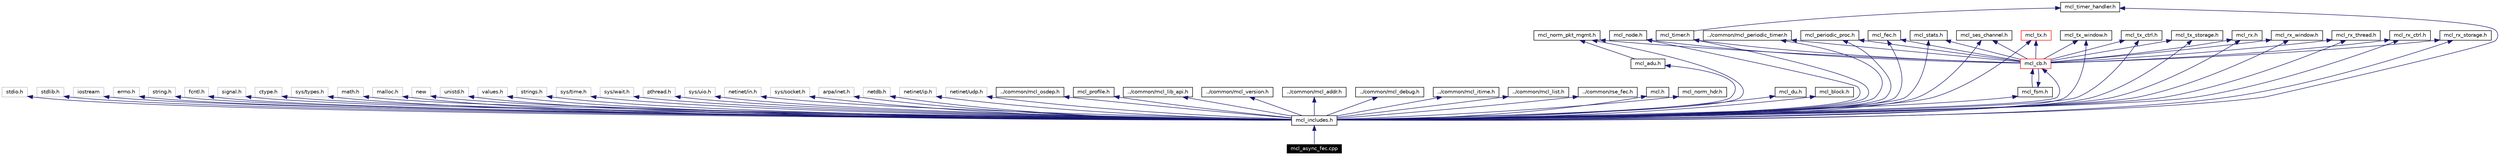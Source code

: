digraph G
{
  edge [fontname="Helvetica",fontsize=10,labelfontname="Helvetica",labelfontsize=10];
  node [fontname="Helvetica",fontsize=10,shape=record];
  Node466 [label="mcl_async_fec.cpp",height=0.2,width=0.4,color="white", fillcolor="black", style="filled" fontcolor="white"];
  Node467 -> Node466 [dir=back,color="midnightblue",fontsize=10,style="solid",fontname="Helvetica"];
  Node467 [label="mcl_includes.h",height=0.2,width=0.4,color="black",URL="$mcl__includes_8h.html"];
  Node468 -> Node467 [dir=back,color="midnightblue",fontsize=10,style="solid",fontname="Helvetica"];
  Node468 [label="stdio.h",height=0.2,width=0.4,color="grey75"];
  Node469 -> Node467 [dir=back,color="midnightblue",fontsize=10,style="solid",fontname="Helvetica"];
  Node469 [label="stdlib.h",height=0.2,width=0.4,color="grey75"];
  Node470 -> Node467 [dir=back,color="midnightblue",fontsize=10,style="solid",fontname="Helvetica"];
  Node470 [label="iostream",height=0.2,width=0.4,color="grey75"];
  Node471 -> Node467 [dir=back,color="midnightblue",fontsize=10,style="solid",fontname="Helvetica"];
  Node471 [label="errno.h",height=0.2,width=0.4,color="grey75"];
  Node472 -> Node467 [dir=back,color="midnightblue",fontsize=10,style="solid",fontname="Helvetica"];
  Node472 [label="string.h",height=0.2,width=0.4,color="grey75"];
  Node473 -> Node467 [dir=back,color="midnightblue",fontsize=10,style="solid",fontname="Helvetica"];
  Node473 [label="fcntl.h",height=0.2,width=0.4,color="grey75"];
  Node474 -> Node467 [dir=back,color="midnightblue",fontsize=10,style="solid",fontname="Helvetica"];
  Node474 [label="signal.h",height=0.2,width=0.4,color="grey75"];
  Node475 -> Node467 [dir=back,color="midnightblue",fontsize=10,style="solid",fontname="Helvetica"];
  Node475 [label="ctype.h",height=0.2,width=0.4,color="grey75"];
  Node476 -> Node467 [dir=back,color="midnightblue",fontsize=10,style="solid",fontname="Helvetica"];
  Node476 [label="sys/types.h",height=0.2,width=0.4,color="grey75"];
  Node477 -> Node467 [dir=back,color="midnightblue",fontsize=10,style="solid",fontname="Helvetica"];
  Node477 [label="math.h",height=0.2,width=0.4,color="grey75"];
  Node478 -> Node467 [dir=back,color="midnightblue",fontsize=10,style="solid",fontname="Helvetica"];
  Node478 [label="malloc.h",height=0.2,width=0.4,color="grey75"];
  Node479 -> Node467 [dir=back,color="midnightblue",fontsize=10,style="solid",fontname="Helvetica"];
  Node479 [label="new",height=0.2,width=0.4,color="grey75"];
  Node480 -> Node467 [dir=back,color="midnightblue",fontsize=10,style="solid",fontname="Helvetica"];
  Node480 [label="unistd.h",height=0.2,width=0.4,color="grey75"];
  Node481 -> Node467 [dir=back,color="midnightblue",fontsize=10,style="solid",fontname="Helvetica"];
  Node481 [label="values.h",height=0.2,width=0.4,color="grey75"];
  Node482 -> Node467 [dir=back,color="midnightblue",fontsize=10,style="solid",fontname="Helvetica"];
  Node482 [label="strings.h",height=0.2,width=0.4,color="grey75"];
  Node483 -> Node467 [dir=back,color="midnightblue",fontsize=10,style="solid",fontname="Helvetica"];
  Node483 [label="sys/time.h",height=0.2,width=0.4,color="grey75"];
  Node484 -> Node467 [dir=back,color="midnightblue",fontsize=10,style="solid",fontname="Helvetica"];
  Node484 [label="sys/wait.h",height=0.2,width=0.4,color="grey75"];
  Node485 -> Node467 [dir=back,color="midnightblue",fontsize=10,style="solid",fontname="Helvetica"];
  Node485 [label="pthread.h",height=0.2,width=0.4,color="grey75"];
  Node486 -> Node467 [dir=back,color="midnightblue",fontsize=10,style="solid",fontname="Helvetica"];
  Node486 [label="sys/uio.h",height=0.2,width=0.4,color="grey75"];
  Node487 -> Node467 [dir=back,color="midnightblue",fontsize=10,style="solid",fontname="Helvetica"];
  Node487 [label="netinet/in.h",height=0.2,width=0.4,color="grey75"];
  Node488 -> Node467 [dir=back,color="midnightblue",fontsize=10,style="solid",fontname="Helvetica"];
  Node488 [label="sys/socket.h",height=0.2,width=0.4,color="grey75"];
  Node489 -> Node467 [dir=back,color="midnightblue",fontsize=10,style="solid",fontname="Helvetica"];
  Node489 [label="arpa/inet.h",height=0.2,width=0.4,color="grey75"];
  Node490 -> Node467 [dir=back,color="midnightblue",fontsize=10,style="solid",fontname="Helvetica"];
  Node490 [label="netdb.h",height=0.2,width=0.4,color="grey75"];
  Node491 -> Node467 [dir=back,color="midnightblue",fontsize=10,style="solid",fontname="Helvetica"];
  Node491 [label="netinet/ip.h",height=0.2,width=0.4,color="grey75"];
  Node492 -> Node467 [dir=back,color="midnightblue",fontsize=10,style="solid",fontname="Helvetica"];
  Node492 [label="netinet/udp.h",height=0.2,width=0.4,color="grey75"];
  Node493 -> Node467 [dir=back,color="midnightblue",fontsize=10,style="solid",fontname="Helvetica"];
  Node493 [label="../common/mcl_osdep.h",height=0.2,width=0.4,color="black",URL="$mcl__osdep_8h.html"];
  Node494 -> Node467 [dir=back,color="midnightblue",fontsize=10,style="solid",fontname="Helvetica"];
  Node494 [label="mcl_profile.h",height=0.2,width=0.4,color="black",URL="$mcl__profile_8h.html"];
  Node495 -> Node467 [dir=back,color="midnightblue",fontsize=10,style="solid",fontname="Helvetica"];
  Node495 [label="../common/mcl_lib_api.h",height=0.2,width=0.4,color="black",URL="$mcl__lib__api_8h.html"];
  Node496 -> Node467 [dir=back,color="midnightblue",fontsize=10,style="solid",fontname="Helvetica"];
  Node496 [label="../common/mcl_version.h",height=0.2,width=0.4,color="black",URL="$mcl__version_8h.html"];
  Node497 -> Node467 [dir=back,color="midnightblue",fontsize=10,style="solid",fontname="Helvetica"];
  Node497 [label="../common/mcl_addr.h",height=0.2,width=0.4,color="black",URL="$mcl__addr_8h.html"];
  Node498 -> Node467 [dir=back,color="midnightblue",fontsize=10,style="solid",fontname="Helvetica"];
  Node498 [label="../common/mcl_debug.h",height=0.2,width=0.4,color="black",URL="$mcl__debug_8h.html"];
  Node499 -> Node467 [dir=back,color="midnightblue",fontsize=10,style="solid",fontname="Helvetica"];
  Node499 [label="../common/mcl_itime.h",height=0.2,width=0.4,color="black",URL="$mcl__itime_8h.html"];
  Node500 -> Node467 [dir=back,color="midnightblue",fontsize=10,style="solid",fontname="Helvetica"];
  Node500 [label="../common/mcl_list.h",height=0.2,width=0.4,color="black",URL="$mcl__list_8h.html"];
  Node501 -> Node467 [dir=back,color="midnightblue",fontsize=10,style="solid",fontname="Helvetica"];
  Node501 [label="../common/rse_fec.h",height=0.2,width=0.4,color="black",URL="$rse__fec_8h.html"];
  Node502 -> Node467 [dir=back,color="midnightblue",fontsize=10,style="solid",fontname="Helvetica"];
  Node502 [label="mcl.h",height=0.2,width=0.4,color="black",URL="$mcl_8h.html"];
  Node503 -> Node467 [dir=back,color="midnightblue",fontsize=10,style="solid",fontname="Helvetica"];
  Node503 [label="mcl_norm_hdr.h",height=0.2,width=0.4,color="black",URL="$mcl__norm__hdr_8h.html"];
  Node504 -> Node467 [dir=back,color="midnightblue",fontsize=10,style="solid",fontname="Helvetica"];
  Node504 [label="mcl_adu.h",height=0.2,width=0.4,color="black",URL="$mcl__adu_8h.html"];
  Node505 -> Node504 [dir=back,color="midnightblue",fontsize=10,style="solid",fontname="Helvetica"];
  Node505 [label="mcl_norm_pkt_mgmt.h",height=0.2,width=0.4,color="black",URL="$mcl__norm__pkt__mgmt_8h.html"];
  Node506 -> Node467 [dir=back,color="midnightblue",fontsize=10,style="solid",fontname="Helvetica"];
  Node506 [label="mcl_du.h",height=0.2,width=0.4,color="black",URL="$mcl__du_8h.html"];
  Node507 -> Node467 [dir=back,color="midnightblue",fontsize=10,style="solid",fontname="Helvetica"];
  Node507 [label="mcl_block.h",height=0.2,width=0.4,color="black",URL="$mcl__block_8h.html"];
  Node508 -> Node467 [dir=back,color="midnightblue",fontsize=10,style="solid",fontname="Helvetica"];
  Node508 [label="mcl_cb.h",height=0.2,width=0.4,color="red",URL="$mcl__cb_8h.html"];
  Node509 -> Node508 [dir=back,color="midnightblue",fontsize=10,style="solid",fontname="Helvetica"];
  Node509 [label="mcl_node.h",height=0.2,width=0.4,color="black",URL="$mcl__node_8h.html"];
  Node510 -> Node508 [dir=back,color="midnightblue",fontsize=10,style="solid",fontname="Helvetica"];
  Node510 [label="mcl_fsm.h",height=0.2,width=0.4,color="black",URL="$mcl__fsm_8h.html"];
  Node508 -> Node510 [dir=back,color="midnightblue",fontsize=10,style="solid",fontname="Helvetica"];
  Node511 -> Node508 [dir=back,color="midnightblue",fontsize=10,style="solid",fontname="Helvetica"];
  Node511 [label="mcl_timer.h",height=0.2,width=0.4,color="black",URL="$mcl__timer_8h.html"];
  Node512 -> Node511 [dir=back,color="midnightblue",fontsize=10,style="solid",fontname="Helvetica"];
  Node512 [label="mcl_timer_handler.h",height=0.2,width=0.4,color="black",URL="$mcl__timer__handler_8h.html"];
  Node513 -> Node508 [dir=back,color="midnightblue",fontsize=10,style="solid",fontname="Helvetica"];
  Node513 [label="../common/mcl_periodic_timer.h",height=0.2,width=0.4,color="black",URL="$mcl__periodic__timer_8h.html"];
  Node514 -> Node508 [dir=back,color="midnightblue",fontsize=10,style="solid",fontname="Helvetica"];
  Node514 [label="mcl_periodic_proc.h",height=0.2,width=0.4,color="black",URL="$mcl__periodic__proc_8h.html"];
  Node515 -> Node508 [dir=back,color="midnightblue",fontsize=10,style="solid",fontname="Helvetica"];
  Node515 [label="mcl_fec.h",height=0.2,width=0.4,color="black",URL="$mcl__fec_8h.html"];
  Node516 -> Node508 [dir=back,color="midnightblue",fontsize=10,style="solid",fontname="Helvetica"];
  Node516 [label="mcl_stats.h",height=0.2,width=0.4,color="black",URL="$mcl__stats_8h.html"];
  Node517 -> Node508 [dir=back,color="midnightblue",fontsize=10,style="solid",fontname="Helvetica"];
  Node517 [label="mcl_ses_channel.h",height=0.2,width=0.4,color="black",URL="$mcl__ses__channel_8h.html"];
  Node505 -> Node508 [dir=back,color="midnightblue",fontsize=10,style="solid",fontname="Helvetica"];
  Node518 -> Node508 [dir=back,color="midnightblue",fontsize=10,style="solid",fontname="Helvetica"];
  Node518 [label="mcl_tx.h",height=0.2,width=0.4,color="red",URL="$mcl__tx_8h.html"];
  Node520 -> Node508 [dir=back,color="midnightblue",fontsize=10,style="solid",fontname="Helvetica"];
  Node520 [label="mcl_tx_window.h",height=0.2,width=0.4,color="black",URL="$mcl__tx__window_8h.html"];
  Node521 -> Node508 [dir=back,color="midnightblue",fontsize=10,style="solid",fontname="Helvetica"];
  Node521 [label="mcl_tx_ctrl.h",height=0.2,width=0.4,color="black",URL="$mcl__tx__ctrl_8h.html"];
  Node522 -> Node508 [dir=back,color="midnightblue",fontsize=10,style="solid",fontname="Helvetica"];
  Node522 [label="mcl_tx_storage.h",height=0.2,width=0.4,color="black",URL="$mcl__tx__storage_8h.html"];
  Node524 -> Node508 [dir=back,color="midnightblue",fontsize=10,style="solid",fontname="Helvetica"];
  Node524 [label="mcl_rx.h",height=0.2,width=0.4,color="black",URL="$mcl__rx_8h.html"];
  Node525 -> Node508 [dir=back,color="midnightblue",fontsize=10,style="solid",fontname="Helvetica"];
  Node525 [label="mcl_rx_window.h",height=0.2,width=0.4,color="black",URL="$mcl__rx__window_8h.html"];
  Node526 -> Node508 [dir=back,color="midnightblue",fontsize=10,style="solid",fontname="Helvetica"];
  Node526 [label="mcl_rx_thread.h",height=0.2,width=0.4,color="black",URL="$mcl__rx__thread_8h.html"];
  Node527 -> Node508 [dir=back,color="midnightblue",fontsize=10,style="solid",fontname="Helvetica"];
  Node527 [label="mcl_rx_ctrl.h",height=0.2,width=0.4,color="black",URL="$mcl__rx__ctrl_8h.html"];
  Node528 -> Node508 [dir=back,color="midnightblue",fontsize=10,style="solid",fontname="Helvetica"];
  Node528 [label="mcl_rx_storage.h",height=0.2,width=0.4,color="black",URL="$mcl__rx__storage_8h.html"];
  Node509 -> Node467 [dir=back,color="midnightblue",fontsize=10,style="solid",fontname="Helvetica"];
  Node510 -> Node467 [dir=back,color="midnightblue",fontsize=10,style="solid",fontname="Helvetica"];
  Node512 -> Node467 [dir=back,color="midnightblue",fontsize=10,style="solid",fontname="Helvetica"];
  Node511 -> Node467 [dir=back,color="midnightblue",fontsize=10,style="solid",fontname="Helvetica"];
  Node513 -> Node467 [dir=back,color="midnightblue",fontsize=10,style="solid",fontname="Helvetica"];
  Node514 -> Node467 [dir=back,color="midnightblue",fontsize=10,style="solid",fontname="Helvetica"];
  Node515 -> Node467 [dir=back,color="midnightblue",fontsize=10,style="solid",fontname="Helvetica"];
  Node516 -> Node467 [dir=back,color="midnightblue",fontsize=10,style="solid",fontname="Helvetica"];
  Node517 -> Node467 [dir=back,color="midnightblue",fontsize=10,style="solid",fontname="Helvetica"];
  Node505 -> Node467 [dir=back,color="midnightblue",fontsize=10,style="solid",fontname="Helvetica"];
  Node518 -> Node467 [dir=back,color="midnightblue",fontsize=10,style="solid",fontname="Helvetica"];
  Node520 -> Node467 [dir=back,color="midnightblue",fontsize=10,style="solid",fontname="Helvetica"];
  Node521 -> Node467 [dir=back,color="midnightblue",fontsize=10,style="solid",fontname="Helvetica"];
  Node522 -> Node467 [dir=back,color="midnightblue",fontsize=10,style="solid",fontname="Helvetica"];
  Node524 -> Node467 [dir=back,color="midnightblue",fontsize=10,style="solid",fontname="Helvetica"];
  Node525 -> Node467 [dir=back,color="midnightblue",fontsize=10,style="solid",fontname="Helvetica"];
  Node526 -> Node467 [dir=back,color="midnightblue",fontsize=10,style="solid",fontname="Helvetica"];
  Node527 -> Node467 [dir=back,color="midnightblue",fontsize=10,style="solid",fontname="Helvetica"];
  Node528 -> Node467 [dir=back,color="midnightblue",fontsize=10,style="solid",fontname="Helvetica"];
}
